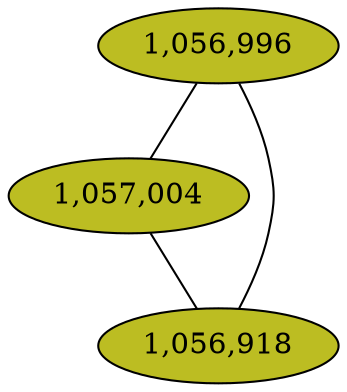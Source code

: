graph CAMP_cc7 {
	K = 2.0;
	overlap="prism2";	"1,056,996" [style="filled", fillcolor="#bcbd22", fontcolor="#000000"];
	"1,057,004" [style="filled", fillcolor="#bcbd22", fontcolor="#000000"];
	"1,056,918" [style="filled", fillcolor="#bcbd22", fontcolor="#000000"];
	"1,056,996" -- "1,056,918";
	"1,056,996" -- "1,057,004";
	"1,057,004" -- "1,056,918";
}
